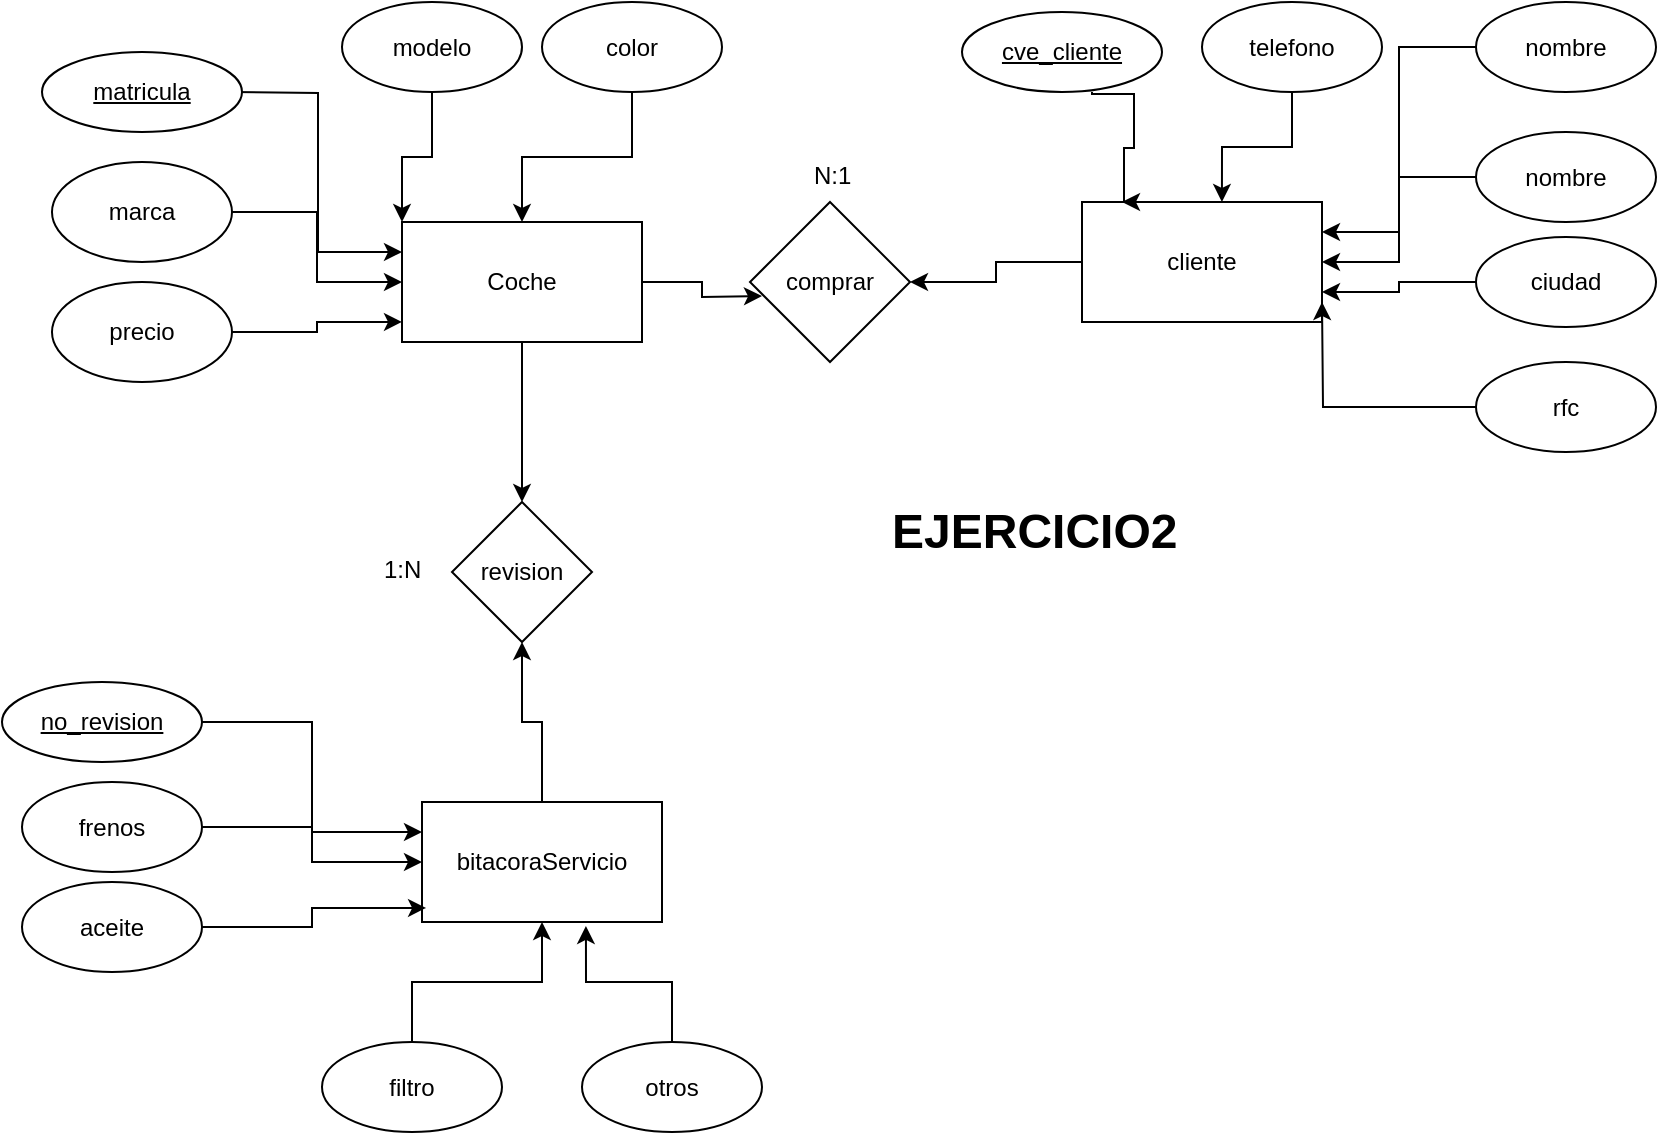 <mxfile version="21.5.0" type="github">
  <diagram name="Página-1" id="bcggJst4Lfgpijk-xnBO">
    <mxGraphModel dx="1674" dy="796" grid="1" gridSize="10" guides="1" tooltips="1" connect="1" arrows="1" fold="1" page="1" pageScale="1" pageWidth="827" pageHeight="1169" math="0" shadow="0">
      <root>
        <mxCell id="0" />
        <mxCell id="1" parent="0" />
        <mxCell id="NWsQJitbzO8legqaNVik-23" style="edgeStyle=orthogonalEdgeStyle;rounded=0;orthogonalLoop=1;jettySize=auto;html=1;entryX=0.5;entryY=1.067;entryDx=0;entryDy=0;entryPerimeter=0;" edge="1" parent="1" source="1POWXPuu06_e3D0F7bsV-2">
          <mxGeometry relative="1" as="geometry">
            <mxPoint x="380" y="157.01" as="targetPoint" />
          </mxGeometry>
        </mxCell>
        <mxCell id="NWsQJitbzO8legqaNVik-25" style="edgeStyle=orthogonalEdgeStyle;rounded=0;orthogonalLoop=1;jettySize=auto;html=1;" edge="1" parent="1" source="1POWXPuu06_e3D0F7bsV-2" target="1POWXPuu06_e3D0F7bsV-43">
          <mxGeometry relative="1" as="geometry" />
        </mxCell>
        <mxCell id="1POWXPuu06_e3D0F7bsV-2" value="&lt;font style=&quot;vertical-align: inherit;&quot;&gt;&lt;font style=&quot;vertical-align: inherit;&quot;&gt;Coche&lt;/font&gt;&lt;/font&gt;" style="rounded=0;whiteSpace=wrap;html=1;" parent="1" vertex="1">
          <mxGeometry x="200" y="120" width="120" height="60" as="geometry" />
        </mxCell>
        <mxCell id="1POWXPuu06_e3D0F7bsV-12" style="edgeStyle=orthogonalEdgeStyle;rounded=0;orthogonalLoop=1;jettySize=auto;html=1;exitX=1;exitY=0.5;exitDx=0;exitDy=0;entryX=0;entryY=0.25;entryDx=0;entryDy=0;" parent="1" target="1POWXPuu06_e3D0F7bsV-2" edge="1">
          <mxGeometry relative="1" as="geometry">
            <mxPoint x="115" y="55" as="sourcePoint" />
          </mxGeometry>
        </mxCell>
        <mxCell id="1POWXPuu06_e3D0F7bsV-11" style="edgeStyle=orthogonalEdgeStyle;rounded=0;orthogonalLoop=1;jettySize=auto;html=1;" parent="1" source="1POWXPuu06_e3D0F7bsV-4" target="1POWXPuu06_e3D0F7bsV-2" edge="1">
          <mxGeometry relative="1" as="geometry" />
        </mxCell>
        <mxCell id="1POWXPuu06_e3D0F7bsV-4" value="&lt;font style=&quot;vertical-align: inherit;&quot;&gt;&lt;font style=&quot;vertical-align: inherit;&quot;&gt;marca&lt;/font&gt;&lt;/font&gt;" style="ellipse;whiteSpace=wrap;html=1;" parent="1" vertex="1">
          <mxGeometry x="25" y="90" width="90" height="50" as="geometry" />
        </mxCell>
        <mxCell id="1POWXPuu06_e3D0F7bsV-10" style="edgeStyle=orthogonalEdgeStyle;rounded=0;orthogonalLoop=1;jettySize=auto;html=1;entryX=0;entryY=0.833;entryDx=0;entryDy=0;entryPerimeter=0;" parent="1" source="1POWXPuu06_e3D0F7bsV-5" target="1POWXPuu06_e3D0F7bsV-2" edge="1">
          <mxGeometry relative="1" as="geometry" />
        </mxCell>
        <mxCell id="1POWXPuu06_e3D0F7bsV-5" value="&lt;font style=&quot;vertical-align: inherit;&quot;&gt;&lt;font style=&quot;vertical-align: inherit;&quot;&gt;precio&lt;/font&gt;&lt;/font&gt;" style="ellipse;whiteSpace=wrap;html=1;" parent="1" vertex="1">
          <mxGeometry x="25" y="150" width="90" height="50" as="geometry" />
        </mxCell>
        <mxCell id="1POWXPuu06_e3D0F7bsV-13" style="edgeStyle=orthogonalEdgeStyle;rounded=0;orthogonalLoop=1;jettySize=auto;html=1;exitX=0.5;exitY=1;exitDx=0;exitDy=0;entryX=0;entryY=0;entryDx=0;entryDy=0;" parent="1" source="1POWXPuu06_e3D0F7bsV-6" target="1POWXPuu06_e3D0F7bsV-2" edge="1">
          <mxGeometry relative="1" as="geometry" />
        </mxCell>
        <mxCell id="1POWXPuu06_e3D0F7bsV-6" value="&lt;font style=&quot;vertical-align: inherit;&quot;&gt;&lt;font style=&quot;vertical-align: inherit;&quot;&gt;modelo&lt;/font&gt;&lt;/font&gt;" style="ellipse;whiteSpace=wrap;html=1;" parent="1" vertex="1">
          <mxGeometry x="170" y="10" width="90" height="45" as="geometry" />
        </mxCell>
        <mxCell id="1POWXPuu06_e3D0F7bsV-14" style="edgeStyle=orthogonalEdgeStyle;rounded=0;orthogonalLoop=1;jettySize=auto;html=1;" parent="1" source="1POWXPuu06_e3D0F7bsV-8" target="1POWXPuu06_e3D0F7bsV-2" edge="1">
          <mxGeometry relative="1" as="geometry" />
        </mxCell>
        <mxCell id="1POWXPuu06_e3D0F7bsV-8" value="&lt;font style=&quot;vertical-align: inherit;&quot;&gt;&lt;font style=&quot;vertical-align: inherit;&quot;&gt;&lt;font style=&quot;vertical-align: inherit;&quot;&gt;&lt;font style=&quot;vertical-align: inherit;&quot;&gt;color&lt;/font&gt;&lt;/font&gt;&lt;/font&gt;&lt;/font&gt;" style="ellipse;whiteSpace=wrap;html=1;" parent="1" vertex="1">
          <mxGeometry x="270" y="10" width="90" height="45" as="geometry" />
        </mxCell>
        <mxCell id="NWsQJitbzO8legqaNVik-22" style="edgeStyle=orthogonalEdgeStyle;rounded=0;orthogonalLoop=1;jettySize=auto;html=1;entryX=1;entryY=0.5;entryDx=0;entryDy=0;" edge="1" parent="1" source="1POWXPuu06_e3D0F7bsV-15" target="1POWXPuu06_e3D0F7bsV-28">
          <mxGeometry relative="1" as="geometry" />
        </mxCell>
        <mxCell id="1POWXPuu06_e3D0F7bsV-15" value="&lt;font style=&quot;vertical-align: inherit;&quot;&gt;&lt;font style=&quot;vertical-align: inherit;&quot;&gt;&lt;font style=&quot;vertical-align: inherit;&quot;&gt;&lt;font style=&quot;vertical-align: inherit;&quot;&gt;cliente&lt;/font&gt;&lt;/font&gt;&lt;/font&gt;&lt;/font&gt;" style="rounded=0;whiteSpace=wrap;html=1;" parent="1" vertex="1">
          <mxGeometry x="540" y="110" width="120" height="60" as="geometry" />
        </mxCell>
        <mxCell id="1POWXPuu06_e3D0F7bsV-22" style="edgeStyle=orthogonalEdgeStyle;rounded=0;orthogonalLoop=1;jettySize=auto;html=1;" parent="1" edge="1">
          <mxGeometry relative="1" as="geometry">
            <mxPoint x="560" y="110" as="targetPoint" />
            <mxPoint x="545" y="55" as="sourcePoint" />
            <Array as="points">
              <mxPoint x="545" y="56" />
              <mxPoint x="566" y="56" />
              <mxPoint x="566" y="83" />
              <mxPoint x="561" y="83" />
            </Array>
          </mxGeometry>
        </mxCell>
        <mxCell id="1POWXPuu06_e3D0F7bsV-24" style="edgeStyle=orthogonalEdgeStyle;rounded=0;orthogonalLoop=1;jettySize=auto;html=1;entryX=1;entryY=0.25;entryDx=0;entryDy=0;" parent="1" source="1POWXPuu06_e3D0F7bsV-17" target="1POWXPuu06_e3D0F7bsV-15" edge="1">
          <mxGeometry relative="1" as="geometry" />
        </mxCell>
        <mxCell id="1POWXPuu06_e3D0F7bsV-17" value="&lt;font style=&quot;vertical-align: inherit;&quot;&gt;&lt;font style=&quot;vertical-align: inherit;&quot;&gt;&lt;font style=&quot;vertical-align: inherit;&quot;&gt;&lt;font style=&quot;vertical-align: inherit;&quot;&gt;&lt;font style=&quot;vertical-align: inherit;&quot;&gt;&lt;font style=&quot;vertical-align: inherit;&quot;&gt;nombre&lt;/font&gt;&lt;/font&gt;&lt;/font&gt;&lt;/font&gt;&lt;/font&gt;&lt;/font&gt;" style="ellipse;whiteSpace=wrap;html=1;" parent="1" vertex="1">
          <mxGeometry x="737" y="10" width="90" height="45" as="geometry" />
        </mxCell>
        <mxCell id="1POWXPuu06_e3D0F7bsV-25" style="edgeStyle=orthogonalEdgeStyle;rounded=0;orthogonalLoop=1;jettySize=auto;html=1;" parent="1" source="1POWXPuu06_e3D0F7bsV-18" target="1POWXPuu06_e3D0F7bsV-15" edge="1">
          <mxGeometry relative="1" as="geometry" />
        </mxCell>
        <mxCell id="1POWXPuu06_e3D0F7bsV-18" value="&lt;font style=&quot;vertical-align: inherit;&quot;&gt;&lt;font style=&quot;vertical-align: inherit;&quot;&gt;nombre&lt;/font&gt;&lt;/font&gt;" style="ellipse;whiteSpace=wrap;html=1;" parent="1" vertex="1">
          <mxGeometry x="737" y="75" width="90" height="45" as="geometry" />
        </mxCell>
        <mxCell id="1POWXPuu06_e3D0F7bsV-26" style="edgeStyle=orthogonalEdgeStyle;rounded=0;orthogonalLoop=1;jettySize=auto;html=1;entryX=1;entryY=0.75;entryDx=0;entryDy=0;" parent="1" source="1POWXPuu06_e3D0F7bsV-19" target="1POWXPuu06_e3D0F7bsV-15" edge="1">
          <mxGeometry relative="1" as="geometry" />
        </mxCell>
        <mxCell id="1POWXPuu06_e3D0F7bsV-19" value="&lt;font style=&quot;vertical-align: inherit;&quot;&gt;&lt;font style=&quot;vertical-align: inherit;&quot;&gt;ciudad&lt;/font&gt;&lt;/font&gt;" style="ellipse;whiteSpace=wrap;html=1;" parent="1" vertex="1">
          <mxGeometry x="737" y="127.5" width="90" height="45" as="geometry" />
        </mxCell>
        <mxCell id="1POWXPuu06_e3D0F7bsV-27" style="edgeStyle=orthogonalEdgeStyle;rounded=0;orthogonalLoop=1;jettySize=auto;html=1;" parent="1" source="1POWXPuu06_e3D0F7bsV-20" edge="1">
          <mxGeometry relative="1" as="geometry">
            <mxPoint x="660" y="160" as="targetPoint" />
          </mxGeometry>
        </mxCell>
        <mxCell id="1POWXPuu06_e3D0F7bsV-20" value="&lt;font style=&quot;vertical-align: inherit;&quot;&gt;&lt;font style=&quot;vertical-align: inherit;&quot;&gt;&lt;font style=&quot;vertical-align: inherit;&quot;&gt;&lt;font style=&quot;vertical-align: inherit;&quot;&gt;&lt;font style=&quot;vertical-align: inherit;&quot;&gt;&lt;font style=&quot;vertical-align: inherit;&quot;&gt;rfc&lt;/font&gt;&lt;/font&gt;&lt;/font&gt;&lt;/font&gt;&lt;/font&gt;&lt;/font&gt;" style="ellipse;whiteSpace=wrap;html=1;" parent="1" vertex="1">
          <mxGeometry x="737" y="190" width="90" height="45" as="geometry" />
        </mxCell>
        <mxCell id="1POWXPuu06_e3D0F7bsV-23" style="edgeStyle=orthogonalEdgeStyle;rounded=0;orthogonalLoop=1;jettySize=auto;html=1;entryX=0.583;entryY=0;entryDx=0;entryDy=0;entryPerimeter=0;" parent="1" source="1POWXPuu06_e3D0F7bsV-21" target="1POWXPuu06_e3D0F7bsV-15" edge="1">
          <mxGeometry relative="1" as="geometry" />
        </mxCell>
        <mxCell id="1POWXPuu06_e3D0F7bsV-21" value="&lt;font style=&quot;vertical-align: inherit;&quot;&gt;&lt;font style=&quot;vertical-align: inherit;&quot;&gt;&lt;font style=&quot;vertical-align: inherit;&quot;&gt;&lt;font style=&quot;vertical-align: inherit;&quot;&gt;&lt;font style=&quot;vertical-align: inherit;&quot;&gt;&lt;font style=&quot;vertical-align: inherit;&quot;&gt;telefono&lt;/font&gt;&lt;/font&gt;&lt;/font&gt;&lt;/font&gt;&lt;/font&gt;&lt;/font&gt;" style="ellipse;whiteSpace=wrap;html=1;" parent="1" vertex="1">
          <mxGeometry x="600" y="10" width="90" height="45" as="geometry" />
        </mxCell>
        <mxCell id="1POWXPuu06_e3D0F7bsV-28" value="&lt;font style=&quot;vertical-align: inherit;&quot;&gt;&lt;font style=&quot;vertical-align: inherit;&quot;&gt;comprar&lt;/font&gt;&lt;/font&gt;" style="rhombus;whiteSpace=wrap;html=1;" parent="1" vertex="1">
          <mxGeometry x="374" y="110" width="80" height="80" as="geometry" />
        </mxCell>
        <mxCell id="NWsQJitbzO8legqaNVik-26" style="edgeStyle=orthogonalEdgeStyle;rounded=0;orthogonalLoop=1;jettySize=auto;html=1;" edge="1" parent="1" source="1POWXPuu06_e3D0F7bsV-31" target="1POWXPuu06_e3D0F7bsV-43">
          <mxGeometry relative="1" as="geometry" />
        </mxCell>
        <mxCell id="1POWXPuu06_e3D0F7bsV-31" value="&lt;font style=&quot;vertical-align: inherit;&quot;&gt;&lt;font style=&quot;vertical-align: inherit;&quot;&gt;bitacoraServicio&lt;/font&gt;&lt;/font&gt;" style="rounded=0;whiteSpace=wrap;html=1;" parent="1" vertex="1">
          <mxGeometry x="210" y="410" width="120" height="60" as="geometry" />
        </mxCell>
        <mxCell id="1POWXPuu06_e3D0F7bsV-38" style="edgeStyle=orthogonalEdgeStyle;rounded=0;orthogonalLoop=1;jettySize=auto;html=1;exitX=1;exitY=0.5;exitDx=0;exitDy=0;entryX=0;entryY=0.25;entryDx=0;entryDy=0;" parent="1" source="NWsQJitbzO8legqaNVik-2" target="1POWXPuu06_e3D0F7bsV-31" edge="1">
          <mxGeometry relative="1" as="geometry">
            <mxPoint x="100" y="272.5" as="sourcePoint" />
          </mxGeometry>
        </mxCell>
        <mxCell id="1POWXPuu06_e3D0F7bsV-39" style="edgeStyle=orthogonalEdgeStyle;rounded=0;orthogonalLoop=1;jettySize=auto;html=1;" parent="1" source="1POWXPuu06_e3D0F7bsV-34" target="1POWXPuu06_e3D0F7bsV-31" edge="1">
          <mxGeometry relative="1" as="geometry" />
        </mxCell>
        <mxCell id="1POWXPuu06_e3D0F7bsV-34" value="&lt;font style=&quot;vertical-align: inherit;&quot;&gt;&lt;font style=&quot;vertical-align: inherit;&quot;&gt;frenos&lt;/font&gt;&lt;/font&gt;" style="ellipse;whiteSpace=wrap;html=1;" parent="1" vertex="1">
          <mxGeometry x="10" y="400" width="90" height="45" as="geometry" />
        </mxCell>
        <mxCell id="1POWXPuu06_e3D0F7bsV-40" style="edgeStyle=orthogonalEdgeStyle;rounded=0;orthogonalLoop=1;jettySize=auto;html=1;exitX=1;exitY=0.5;exitDx=0;exitDy=0;entryX=0.017;entryY=0.883;entryDx=0;entryDy=0;entryPerimeter=0;" parent="1" source="1POWXPuu06_e3D0F7bsV-35" target="1POWXPuu06_e3D0F7bsV-31" edge="1">
          <mxGeometry relative="1" as="geometry" />
        </mxCell>
        <mxCell id="1POWXPuu06_e3D0F7bsV-35" value="&lt;font style=&quot;vertical-align: inherit;&quot;&gt;&lt;font style=&quot;vertical-align: inherit;&quot;&gt;&lt;font style=&quot;vertical-align: inherit;&quot;&gt;&lt;font style=&quot;vertical-align: inherit;&quot;&gt;&lt;font style=&quot;vertical-align: inherit;&quot;&gt;&lt;font style=&quot;vertical-align: inherit;&quot;&gt;aceite&lt;/font&gt;&lt;/font&gt;&lt;/font&gt;&lt;/font&gt;&lt;/font&gt;&lt;/font&gt;" style="ellipse;whiteSpace=wrap;html=1;" parent="1" vertex="1">
          <mxGeometry x="10" y="450" width="90" height="45" as="geometry" />
        </mxCell>
        <mxCell id="1POWXPuu06_e3D0F7bsV-41" value="" style="edgeStyle=orthogonalEdgeStyle;rounded=0;orthogonalLoop=1;jettySize=auto;html=1;" parent="1" source="1POWXPuu06_e3D0F7bsV-36" target="1POWXPuu06_e3D0F7bsV-31" edge="1">
          <mxGeometry relative="1" as="geometry" />
        </mxCell>
        <mxCell id="1POWXPuu06_e3D0F7bsV-36" value="&lt;font style=&quot;vertical-align: inherit;&quot;&gt;&lt;font style=&quot;vertical-align: inherit;&quot;&gt;filtro&lt;/font&gt;&lt;/font&gt;" style="ellipse;whiteSpace=wrap;html=1;" parent="1" vertex="1">
          <mxGeometry x="160" y="530" width="90" height="45" as="geometry" />
        </mxCell>
        <mxCell id="1POWXPuu06_e3D0F7bsV-42" style="edgeStyle=orthogonalEdgeStyle;rounded=0;orthogonalLoop=1;jettySize=auto;html=1;entryX=0.683;entryY=1.033;entryDx=0;entryDy=0;entryPerimeter=0;" parent="1" source="1POWXPuu06_e3D0F7bsV-37" target="1POWXPuu06_e3D0F7bsV-31" edge="1">
          <mxGeometry relative="1" as="geometry" />
        </mxCell>
        <mxCell id="1POWXPuu06_e3D0F7bsV-37" value="&lt;font style=&quot;vertical-align: inherit;&quot;&gt;&lt;font style=&quot;vertical-align: inherit;&quot;&gt;&lt;font style=&quot;vertical-align: inherit;&quot;&gt;&lt;font style=&quot;vertical-align: inherit;&quot;&gt;&lt;font style=&quot;vertical-align: inherit;&quot;&gt;&lt;font style=&quot;vertical-align: inherit;&quot;&gt;otros&lt;/font&gt;&lt;/font&gt;&lt;/font&gt;&lt;/font&gt;&lt;/font&gt;&lt;/font&gt;" style="ellipse;whiteSpace=wrap;html=1;" parent="1" vertex="1">
          <mxGeometry x="290" y="530" width="90" height="45" as="geometry" />
        </mxCell>
        <mxCell id="1POWXPuu06_e3D0F7bsV-43" value="&lt;font style=&quot;vertical-align: inherit;&quot;&gt;&lt;font style=&quot;vertical-align: inherit;&quot;&gt;&lt;font style=&quot;vertical-align: inherit;&quot;&gt;&lt;font style=&quot;vertical-align: inherit;&quot;&gt;revision&lt;/font&gt;&lt;/font&gt;&lt;/font&gt;&lt;/font&gt;" style="rhombus;whiteSpace=wrap;html=1;" parent="1" vertex="1">
          <mxGeometry x="225" y="260" width="70" height="70" as="geometry" />
        </mxCell>
        <mxCell id="fxNbzw0mGUtgzlwYLd7B-1" value="&lt;h1&gt;&lt;font style=&quot;vertical-align: inherit;&quot;&gt;&lt;font style=&quot;vertical-align: inherit;&quot;&gt;EJERCICIO2&lt;/font&gt;&lt;/font&gt;&lt;/h1&gt;" style="text;html=1;strokeColor=none;fillColor=none;spacing=5;spacingTop=-20;whiteSpace=wrap;overflow=hidden;rounded=0;" parent="1" vertex="1">
          <mxGeometry x="440" y="255" width="190" height="120" as="geometry" />
        </mxCell>
        <mxCell id="NWsQJitbzO8legqaNVik-1" value="matricula" style="ellipse;whiteSpace=wrap;html=1;align=center;fontStyle=4;" vertex="1" parent="1">
          <mxGeometry x="20" y="35" width="100" height="40" as="geometry" />
        </mxCell>
        <mxCell id="NWsQJitbzO8legqaNVik-2" value="no_revision" style="ellipse;whiteSpace=wrap;html=1;align=center;fontStyle=4;" vertex="1" parent="1">
          <mxGeometry y="350" width="100" height="40" as="geometry" />
        </mxCell>
        <mxCell id="NWsQJitbzO8legqaNVik-3" value="cve_cliente" style="ellipse;whiteSpace=wrap;html=1;align=center;fontStyle=4;" vertex="1" parent="1">
          <mxGeometry x="480" y="15" width="100" height="40" as="geometry" />
        </mxCell>
        <mxCell id="NWsQJitbzO8legqaNVik-17" value="N:1" style="text;strokeColor=none;fillColor=none;spacingLeft=4;spacingRight=4;overflow=hidden;rotatable=0;points=[[0,0.5],[1,0.5]];portConstraint=eastwest;fontSize=12;whiteSpace=wrap;html=1;" vertex="1" parent="1">
          <mxGeometry x="400" y="82.5" width="40" height="30" as="geometry" />
        </mxCell>
        <mxCell id="NWsQJitbzO8legqaNVik-27" value="1:N" style="text;strokeColor=none;fillColor=none;spacingLeft=4;spacingRight=4;overflow=hidden;rotatable=0;points=[[0,0.5],[1,0.5]];portConstraint=eastwest;fontSize=12;whiteSpace=wrap;html=1;" vertex="1" parent="1">
          <mxGeometry x="185" y="280" width="40" height="30" as="geometry" />
        </mxCell>
      </root>
    </mxGraphModel>
  </diagram>
</mxfile>

